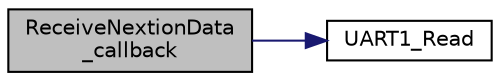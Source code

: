digraph "ReceiveNextionData_callback"
{
 // LATEX_PDF_SIZE
  edge [fontname="Helvetica",fontsize="10",labelfontname="Helvetica",labelfontsize="10"];
  node [fontname="Helvetica",fontsize="10",shape=record];
  rankdir="LR";
  Node1 [label="ReceiveNextionData\l_callback",height=0.2,width=0.4,color="black", fillcolor="grey75", style="filled", fontcolor="black",tooltip=" "];
  Node1 -> Node2 [color="midnightblue",fontsize="10",style="solid"];
  Node2 [label="UART1_Read",height=0.2,width=0.4,color="black", fillcolor="white", style="filled",URL="$uart1_8c.html#a4e34071aa3125eb037bd6ae844c7ffbb",tooltip=" "];
}
